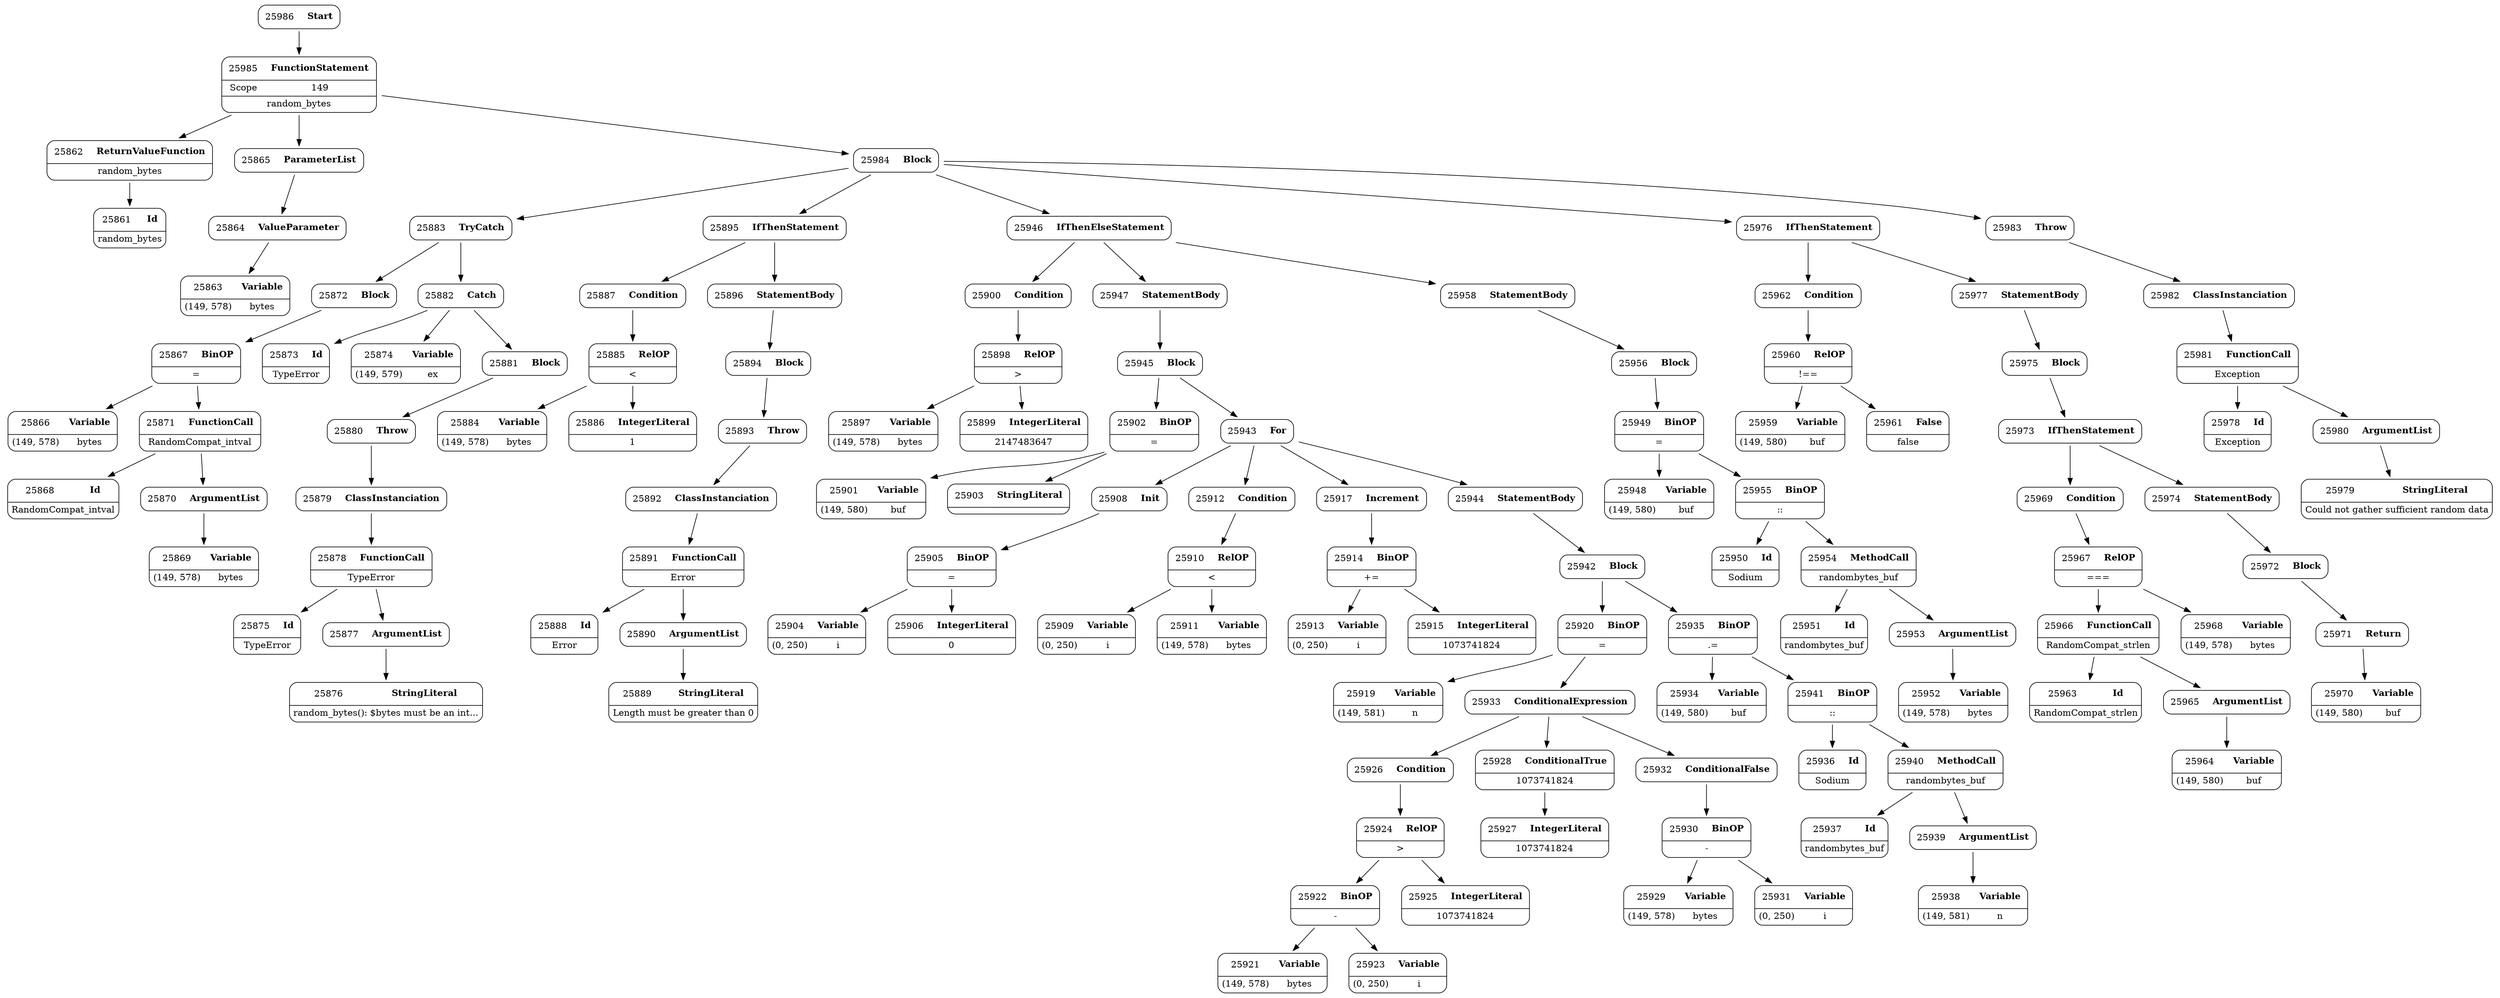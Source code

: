 digraph ast {
node [shape=none];
25861 [label=<<TABLE border='1' cellspacing='0' cellpadding='10' style='rounded' ><TR><TD border='0'>25861</TD><TD border='0'><B>Id</B></TD></TR><HR/><TR><TD border='0' cellpadding='5' colspan='2'>random_bytes</TD></TR></TABLE>>];
25862 [label=<<TABLE border='1' cellspacing='0' cellpadding='10' style='rounded' ><TR><TD border='0'>25862</TD><TD border='0'><B>ReturnValueFunction</B></TD></TR><HR/><TR><TD border='0' cellpadding='5' colspan='2'>random_bytes</TD></TR></TABLE>>];
25862 -> 25861 [weight=2];
25863 [label=<<TABLE border='1' cellspacing='0' cellpadding='10' style='rounded' ><TR><TD border='0'>25863</TD><TD border='0'><B>Variable</B></TD></TR><HR/><TR><TD border='0' cellpadding='5'>(149, 578)</TD><TD border='0' cellpadding='5'>bytes</TD></TR></TABLE>>];
25864 [label=<<TABLE border='1' cellspacing='0' cellpadding='10' style='rounded' ><TR><TD border='0'>25864</TD><TD border='0'><B>ValueParameter</B></TD></TR></TABLE>>];
25864 -> 25863 [weight=2];
25865 [label=<<TABLE border='1' cellspacing='0' cellpadding='10' style='rounded' ><TR><TD border='0'>25865</TD><TD border='0'><B>ParameterList</B></TD></TR></TABLE>>];
25865 -> 25864 [weight=2];
25866 [label=<<TABLE border='1' cellspacing='0' cellpadding='10' style='rounded' ><TR><TD border='0'>25866</TD><TD border='0'><B>Variable</B></TD></TR><HR/><TR><TD border='0' cellpadding='5'>(149, 578)</TD><TD border='0' cellpadding='5'>bytes</TD></TR></TABLE>>];
25867 [label=<<TABLE border='1' cellspacing='0' cellpadding='10' style='rounded' ><TR><TD border='0'>25867</TD><TD border='0'><B>BinOP</B></TD></TR><HR/><TR><TD border='0' cellpadding='5' colspan='2'>=</TD></TR></TABLE>>];
25867 -> 25866 [weight=2];
25867 -> 25871 [weight=2];
25868 [label=<<TABLE border='1' cellspacing='0' cellpadding='10' style='rounded' ><TR><TD border='0'>25868</TD><TD border='0'><B>Id</B></TD></TR><HR/><TR><TD border='0' cellpadding='5' colspan='2'>RandomCompat_intval</TD></TR></TABLE>>];
25869 [label=<<TABLE border='1' cellspacing='0' cellpadding='10' style='rounded' ><TR><TD border='0'>25869</TD><TD border='0'><B>Variable</B></TD></TR><HR/><TR><TD border='0' cellpadding='5'>(149, 578)</TD><TD border='0' cellpadding='5'>bytes</TD></TR></TABLE>>];
25870 [label=<<TABLE border='1' cellspacing='0' cellpadding='10' style='rounded' ><TR><TD border='0'>25870</TD><TD border='0'><B>ArgumentList</B></TD></TR></TABLE>>];
25870 -> 25869 [weight=2];
25871 [label=<<TABLE border='1' cellspacing='0' cellpadding='10' style='rounded' ><TR><TD border='0'>25871</TD><TD border='0'><B>FunctionCall</B></TD></TR><HR/><TR><TD border='0' cellpadding='5' colspan='2'>RandomCompat_intval</TD></TR></TABLE>>];
25871 -> 25868 [weight=2];
25871 -> 25870 [weight=2];
25872 [label=<<TABLE border='1' cellspacing='0' cellpadding='10' style='rounded' ><TR><TD border='0'>25872</TD><TD border='0'><B>Block</B></TD></TR></TABLE>>];
25872 -> 25867 [weight=2];
25873 [label=<<TABLE border='1' cellspacing='0' cellpadding='10' style='rounded' ><TR><TD border='0'>25873</TD><TD border='0'><B>Id</B></TD></TR><HR/><TR><TD border='0' cellpadding='5' colspan='2'>TypeError</TD></TR></TABLE>>];
25874 [label=<<TABLE border='1' cellspacing='0' cellpadding='10' style='rounded' ><TR><TD border='0'>25874</TD><TD border='0'><B>Variable</B></TD></TR><HR/><TR><TD border='0' cellpadding='5'>(149, 579)</TD><TD border='0' cellpadding='5'>ex</TD></TR></TABLE>>];
25875 [label=<<TABLE border='1' cellspacing='0' cellpadding='10' style='rounded' ><TR><TD border='0'>25875</TD><TD border='0'><B>Id</B></TD></TR><HR/><TR><TD border='0' cellpadding='5' colspan='2'>TypeError</TD></TR></TABLE>>];
25876 [label=<<TABLE border='1' cellspacing='0' cellpadding='10' style='rounded' ><TR><TD border='0'>25876</TD><TD border='0'><B>StringLiteral</B></TD></TR><HR/><TR><TD border='0' cellpadding='5' colspan='2'>random_bytes(): $bytes must be an int...</TD></TR></TABLE>>];
25877 [label=<<TABLE border='1' cellspacing='0' cellpadding='10' style='rounded' ><TR><TD border='0'>25877</TD><TD border='0'><B>ArgumentList</B></TD></TR></TABLE>>];
25877 -> 25876 [weight=2];
25878 [label=<<TABLE border='1' cellspacing='0' cellpadding='10' style='rounded' ><TR><TD border='0'>25878</TD><TD border='0'><B>FunctionCall</B></TD></TR><HR/><TR><TD border='0' cellpadding='5' colspan='2'>TypeError</TD></TR></TABLE>>];
25878 -> 25875 [weight=2];
25878 -> 25877 [weight=2];
25879 [label=<<TABLE border='1' cellspacing='0' cellpadding='10' style='rounded' ><TR><TD border='0'>25879</TD><TD border='0'><B>ClassInstanciation</B></TD></TR></TABLE>>];
25879 -> 25878 [weight=2];
25880 [label=<<TABLE border='1' cellspacing='0' cellpadding='10' style='rounded' ><TR><TD border='0'>25880</TD><TD border='0'><B>Throw</B></TD></TR></TABLE>>];
25880 -> 25879 [weight=2];
25881 [label=<<TABLE border='1' cellspacing='0' cellpadding='10' style='rounded' ><TR><TD border='0'>25881</TD><TD border='0'><B>Block</B></TD></TR></TABLE>>];
25881 -> 25880 [weight=2];
25882 [label=<<TABLE border='1' cellspacing='0' cellpadding='10' style='rounded' ><TR><TD border='0'>25882</TD><TD border='0'><B>Catch</B></TD></TR></TABLE>>];
25882 -> 25873 [weight=2];
25882 -> 25874 [weight=2];
25882 -> 25881 [weight=2];
25883 [label=<<TABLE border='1' cellspacing='0' cellpadding='10' style='rounded' ><TR><TD border='0'>25883</TD><TD border='0'><B>TryCatch</B></TD></TR></TABLE>>];
25883 -> 25872 [weight=2];
25883 -> 25882 [weight=2];
25884 [label=<<TABLE border='1' cellspacing='0' cellpadding='10' style='rounded' ><TR><TD border='0'>25884</TD><TD border='0'><B>Variable</B></TD></TR><HR/><TR><TD border='0' cellpadding='5'>(149, 578)</TD><TD border='0' cellpadding='5'>bytes</TD></TR></TABLE>>];
25885 [label=<<TABLE border='1' cellspacing='0' cellpadding='10' style='rounded' ><TR><TD border='0'>25885</TD><TD border='0'><B>RelOP</B></TD></TR><HR/><TR><TD border='0' cellpadding='5' colspan='2'>&lt;</TD></TR></TABLE>>];
25885 -> 25884 [weight=2];
25885 -> 25886 [weight=2];
25886 [label=<<TABLE border='1' cellspacing='0' cellpadding='10' style='rounded' ><TR><TD border='0'>25886</TD><TD border='0'><B>IntegerLiteral</B></TD></TR><HR/><TR><TD border='0' cellpadding='5' colspan='2'>1</TD></TR></TABLE>>];
25887 [label=<<TABLE border='1' cellspacing='0' cellpadding='10' style='rounded' ><TR><TD border='0'>25887</TD><TD border='0'><B>Condition</B></TD></TR></TABLE>>];
25887 -> 25885 [weight=2];
25888 [label=<<TABLE border='1' cellspacing='0' cellpadding='10' style='rounded' ><TR><TD border='0'>25888</TD><TD border='0'><B>Id</B></TD></TR><HR/><TR><TD border='0' cellpadding='5' colspan='2'>Error</TD></TR></TABLE>>];
25889 [label=<<TABLE border='1' cellspacing='0' cellpadding='10' style='rounded' ><TR><TD border='0'>25889</TD><TD border='0'><B>StringLiteral</B></TD></TR><HR/><TR><TD border='0' cellpadding='5' colspan='2'>Length must be greater than 0</TD></TR></TABLE>>];
25890 [label=<<TABLE border='1' cellspacing='0' cellpadding='10' style='rounded' ><TR><TD border='0'>25890</TD><TD border='0'><B>ArgumentList</B></TD></TR></TABLE>>];
25890 -> 25889 [weight=2];
25891 [label=<<TABLE border='1' cellspacing='0' cellpadding='10' style='rounded' ><TR><TD border='0'>25891</TD><TD border='0'><B>FunctionCall</B></TD></TR><HR/><TR><TD border='0' cellpadding='5' colspan='2'>Error</TD></TR></TABLE>>];
25891 -> 25888 [weight=2];
25891 -> 25890 [weight=2];
25892 [label=<<TABLE border='1' cellspacing='0' cellpadding='10' style='rounded' ><TR><TD border='0'>25892</TD><TD border='0'><B>ClassInstanciation</B></TD></TR></TABLE>>];
25892 -> 25891 [weight=2];
25893 [label=<<TABLE border='1' cellspacing='0' cellpadding='10' style='rounded' ><TR><TD border='0'>25893</TD><TD border='0'><B>Throw</B></TD></TR></TABLE>>];
25893 -> 25892 [weight=2];
25894 [label=<<TABLE border='1' cellspacing='0' cellpadding='10' style='rounded' ><TR><TD border='0'>25894</TD><TD border='0'><B>Block</B></TD></TR></TABLE>>];
25894 -> 25893 [weight=2];
25895 [label=<<TABLE border='1' cellspacing='0' cellpadding='10' style='rounded' ><TR><TD border='0'>25895</TD><TD border='0'><B>IfThenStatement</B></TD></TR></TABLE>>];
25895 -> 25887 [weight=2];
25895 -> 25896 [weight=2];
25896 [label=<<TABLE border='1' cellspacing='0' cellpadding='10' style='rounded' ><TR><TD border='0'>25896</TD><TD border='0'><B>StatementBody</B></TD></TR></TABLE>>];
25896 -> 25894 [weight=2];
25897 [label=<<TABLE border='1' cellspacing='0' cellpadding='10' style='rounded' ><TR><TD border='0'>25897</TD><TD border='0'><B>Variable</B></TD></TR><HR/><TR><TD border='0' cellpadding='5'>(149, 578)</TD><TD border='0' cellpadding='5'>bytes</TD></TR></TABLE>>];
25898 [label=<<TABLE border='1' cellspacing='0' cellpadding='10' style='rounded' ><TR><TD border='0'>25898</TD><TD border='0'><B>RelOP</B></TD></TR><HR/><TR><TD border='0' cellpadding='5' colspan='2'>&gt;</TD></TR></TABLE>>];
25898 -> 25897 [weight=2];
25898 -> 25899 [weight=2];
25899 [label=<<TABLE border='1' cellspacing='0' cellpadding='10' style='rounded' ><TR><TD border='0'>25899</TD><TD border='0'><B>IntegerLiteral</B></TD></TR><HR/><TR><TD border='0' cellpadding='5' colspan='2'>2147483647</TD></TR></TABLE>>];
25900 [label=<<TABLE border='1' cellspacing='0' cellpadding='10' style='rounded' ><TR><TD border='0'>25900</TD><TD border='0'><B>Condition</B></TD></TR></TABLE>>];
25900 -> 25898 [weight=2];
25901 [label=<<TABLE border='1' cellspacing='0' cellpadding='10' style='rounded' ><TR><TD border='0'>25901</TD><TD border='0'><B>Variable</B></TD></TR><HR/><TR><TD border='0' cellpadding='5'>(149, 580)</TD><TD border='0' cellpadding='5'>buf</TD></TR></TABLE>>];
25902 [label=<<TABLE border='1' cellspacing='0' cellpadding='10' style='rounded' ><TR><TD border='0'>25902</TD><TD border='0'><B>BinOP</B></TD></TR><HR/><TR><TD border='0' cellpadding='5' colspan='2'>=</TD></TR></TABLE>>];
25902 -> 25901 [weight=2];
25902 -> 25903 [weight=2];
25903 [label=<<TABLE border='1' cellspacing='0' cellpadding='10' style='rounded' ><TR><TD border='0'>25903</TD><TD border='0'><B>StringLiteral</B></TD></TR><HR/><TR><TD border='0' cellpadding='5' colspan='2'></TD></TR></TABLE>>];
25904 [label=<<TABLE border='1' cellspacing='0' cellpadding='10' style='rounded' ><TR><TD border='0'>25904</TD><TD border='0'><B>Variable</B></TD></TR><HR/><TR><TD border='0' cellpadding='5'>(0, 250)</TD><TD border='0' cellpadding='5'>i</TD></TR></TABLE>>];
25905 [label=<<TABLE border='1' cellspacing='0' cellpadding='10' style='rounded' ><TR><TD border='0'>25905</TD><TD border='0'><B>BinOP</B></TD></TR><HR/><TR><TD border='0' cellpadding='5' colspan='2'>=</TD></TR></TABLE>>];
25905 -> 25904 [weight=2];
25905 -> 25906 [weight=2];
25906 [label=<<TABLE border='1' cellspacing='0' cellpadding='10' style='rounded' ><TR><TD border='0'>25906</TD><TD border='0'><B>IntegerLiteral</B></TD></TR><HR/><TR><TD border='0' cellpadding='5' colspan='2'>0</TD></TR></TABLE>>];
25908 [label=<<TABLE border='1' cellspacing='0' cellpadding='10' style='rounded' ><TR><TD border='0'>25908</TD><TD border='0'><B>Init</B></TD></TR></TABLE>>];
25908 -> 25905 [weight=2];
25909 [label=<<TABLE border='1' cellspacing='0' cellpadding='10' style='rounded' ><TR><TD border='0'>25909</TD><TD border='0'><B>Variable</B></TD></TR><HR/><TR><TD border='0' cellpadding='5'>(0, 250)</TD><TD border='0' cellpadding='5'>i</TD></TR></TABLE>>];
25910 [label=<<TABLE border='1' cellspacing='0' cellpadding='10' style='rounded' ><TR><TD border='0'>25910</TD><TD border='0'><B>RelOP</B></TD></TR><HR/><TR><TD border='0' cellpadding='5' colspan='2'>&lt;</TD></TR></TABLE>>];
25910 -> 25909 [weight=2];
25910 -> 25911 [weight=2];
25911 [label=<<TABLE border='1' cellspacing='0' cellpadding='10' style='rounded' ><TR><TD border='0'>25911</TD><TD border='0'><B>Variable</B></TD></TR><HR/><TR><TD border='0' cellpadding='5'>(149, 578)</TD><TD border='0' cellpadding='5'>bytes</TD></TR></TABLE>>];
25912 [label=<<TABLE border='1' cellspacing='0' cellpadding='10' style='rounded' ><TR><TD border='0'>25912</TD><TD border='0'><B>Condition</B></TD></TR></TABLE>>];
25912 -> 25910 [weight=2];
25913 [label=<<TABLE border='1' cellspacing='0' cellpadding='10' style='rounded' ><TR><TD border='0'>25913</TD><TD border='0'><B>Variable</B></TD></TR><HR/><TR><TD border='0' cellpadding='5'>(0, 250)</TD><TD border='0' cellpadding='5'>i</TD></TR></TABLE>>];
25914 [label=<<TABLE border='1' cellspacing='0' cellpadding='10' style='rounded' ><TR><TD border='0'>25914</TD><TD border='0'><B>BinOP</B></TD></TR><HR/><TR><TD border='0' cellpadding='5' colspan='2'>+=</TD></TR></TABLE>>];
25914 -> 25913 [weight=2];
25914 -> 25915 [weight=2];
25915 [label=<<TABLE border='1' cellspacing='0' cellpadding='10' style='rounded' ><TR><TD border='0'>25915</TD><TD border='0'><B>IntegerLiteral</B></TD></TR><HR/><TR><TD border='0' cellpadding='5' colspan='2'>1073741824</TD></TR></TABLE>>];
25917 [label=<<TABLE border='1' cellspacing='0' cellpadding='10' style='rounded' ><TR><TD border='0'>25917</TD><TD border='0'><B>Increment</B></TD></TR></TABLE>>];
25917 -> 25914 [weight=2];
25919 [label=<<TABLE border='1' cellspacing='0' cellpadding='10' style='rounded' ><TR><TD border='0'>25919</TD><TD border='0'><B>Variable</B></TD></TR><HR/><TR><TD border='0' cellpadding='5'>(149, 581)</TD><TD border='0' cellpadding='5'>n</TD></TR></TABLE>>];
25920 [label=<<TABLE border='1' cellspacing='0' cellpadding='10' style='rounded' ><TR><TD border='0'>25920</TD><TD border='0'><B>BinOP</B></TD></TR><HR/><TR><TD border='0' cellpadding='5' colspan='2'>=</TD></TR></TABLE>>];
25920 -> 25919 [weight=2];
25920 -> 25933 [weight=2];
25921 [label=<<TABLE border='1' cellspacing='0' cellpadding='10' style='rounded' ><TR><TD border='0'>25921</TD><TD border='0'><B>Variable</B></TD></TR><HR/><TR><TD border='0' cellpadding='5'>(149, 578)</TD><TD border='0' cellpadding='5'>bytes</TD></TR></TABLE>>];
25922 [label=<<TABLE border='1' cellspacing='0' cellpadding='10' style='rounded' ><TR><TD border='0'>25922</TD><TD border='0'><B>BinOP</B></TD></TR><HR/><TR><TD border='0' cellpadding='5' colspan='2'>-</TD></TR></TABLE>>];
25922 -> 25921 [weight=2];
25922 -> 25923 [weight=2];
25923 [label=<<TABLE border='1' cellspacing='0' cellpadding='10' style='rounded' ><TR><TD border='0'>25923</TD><TD border='0'><B>Variable</B></TD></TR><HR/><TR><TD border='0' cellpadding='5'>(0, 250)</TD><TD border='0' cellpadding='5'>i</TD></TR></TABLE>>];
25924 [label=<<TABLE border='1' cellspacing='0' cellpadding='10' style='rounded' ><TR><TD border='0'>25924</TD><TD border='0'><B>RelOP</B></TD></TR><HR/><TR><TD border='0' cellpadding='5' colspan='2'>&gt;</TD></TR></TABLE>>];
25924 -> 25922 [weight=2];
25924 -> 25925 [weight=2];
25925 [label=<<TABLE border='1' cellspacing='0' cellpadding='10' style='rounded' ><TR><TD border='0'>25925</TD><TD border='0'><B>IntegerLiteral</B></TD></TR><HR/><TR><TD border='0' cellpadding='5' colspan='2'>1073741824</TD></TR></TABLE>>];
25926 [label=<<TABLE border='1' cellspacing='0' cellpadding='10' style='rounded' ><TR><TD border='0'>25926</TD><TD border='0'><B>Condition</B></TD></TR></TABLE>>];
25926 -> 25924 [weight=2];
25927 [label=<<TABLE border='1' cellspacing='0' cellpadding='10' style='rounded' ><TR><TD border='0'>25927</TD><TD border='0'><B>IntegerLiteral</B></TD></TR><HR/><TR><TD border='0' cellpadding='5' colspan='2'>1073741824</TD></TR></TABLE>>];
25928 [label=<<TABLE border='1' cellspacing='0' cellpadding='10' style='rounded' ><TR><TD border='0'>25928</TD><TD border='0'><B>ConditionalTrue</B></TD></TR><HR/><TR><TD border='0' cellpadding='5' colspan='2'>1073741824</TD></TR></TABLE>>];
25928 -> 25927 [weight=2];
25929 [label=<<TABLE border='1' cellspacing='0' cellpadding='10' style='rounded' ><TR><TD border='0'>25929</TD><TD border='0'><B>Variable</B></TD></TR><HR/><TR><TD border='0' cellpadding='5'>(149, 578)</TD><TD border='0' cellpadding='5'>bytes</TD></TR></TABLE>>];
25930 [label=<<TABLE border='1' cellspacing='0' cellpadding='10' style='rounded' ><TR><TD border='0'>25930</TD><TD border='0'><B>BinOP</B></TD></TR><HR/><TR><TD border='0' cellpadding='5' colspan='2'>-</TD></TR></TABLE>>];
25930 -> 25929 [weight=2];
25930 -> 25931 [weight=2];
25931 [label=<<TABLE border='1' cellspacing='0' cellpadding='10' style='rounded' ><TR><TD border='0'>25931</TD><TD border='0'><B>Variable</B></TD></TR><HR/><TR><TD border='0' cellpadding='5'>(0, 250)</TD><TD border='0' cellpadding='5'>i</TD></TR></TABLE>>];
25932 [label=<<TABLE border='1' cellspacing='0' cellpadding='10' style='rounded' ><TR><TD border='0'>25932</TD><TD border='0'><B>ConditionalFalse</B></TD></TR></TABLE>>];
25932 -> 25930 [weight=2];
25933 [label=<<TABLE border='1' cellspacing='0' cellpadding='10' style='rounded' ><TR><TD border='0'>25933</TD><TD border='0'><B>ConditionalExpression</B></TD></TR></TABLE>>];
25933 -> 25926 [weight=2];
25933 -> 25928 [weight=2];
25933 -> 25932 [weight=2];
25934 [label=<<TABLE border='1' cellspacing='0' cellpadding='10' style='rounded' ><TR><TD border='0'>25934</TD><TD border='0'><B>Variable</B></TD></TR><HR/><TR><TD border='0' cellpadding='5'>(149, 580)</TD><TD border='0' cellpadding='5'>buf</TD></TR></TABLE>>];
25935 [label=<<TABLE border='1' cellspacing='0' cellpadding='10' style='rounded' ><TR><TD border='0'>25935</TD><TD border='0'><B>BinOP</B></TD></TR><HR/><TR><TD border='0' cellpadding='5' colspan='2'>.=</TD></TR></TABLE>>];
25935 -> 25934 [weight=2];
25935 -> 25941 [weight=2];
25936 [label=<<TABLE border='1' cellspacing='0' cellpadding='10' style='rounded' ><TR><TD border='0'>25936</TD><TD border='0'><B>Id</B></TD></TR><HR/><TR><TD border='0' cellpadding='5' colspan='2'>Sodium</TD></TR></TABLE>>];
25937 [label=<<TABLE border='1' cellspacing='0' cellpadding='10' style='rounded' ><TR><TD border='0'>25937</TD><TD border='0'><B>Id</B></TD></TR><HR/><TR><TD border='0' cellpadding='5' colspan='2'>randombytes_buf</TD></TR></TABLE>>];
25938 [label=<<TABLE border='1' cellspacing='0' cellpadding='10' style='rounded' ><TR><TD border='0'>25938</TD><TD border='0'><B>Variable</B></TD></TR><HR/><TR><TD border='0' cellpadding='5'>(149, 581)</TD><TD border='0' cellpadding='5'>n</TD></TR></TABLE>>];
25939 [label=<<TABLE border='1' cellspacing='0' cellpadding='10' style='rounded' ><TR><TD border='0'>25939</TD><TD border='0'><B>ArgumentList</B></TD></TR></TABLE>>];
25939 -> 25938 [weight=2];
25940 [label=<<TABLE border='1' cellspacing='0' cellpadding='10' style='rounded' ><TR><TD border='0'>25940</TD><TD border='0'><B>MethodCall</B></TD></TR><HR/><TR><TD border='0' cellpadding='5' colspan='2'>randombytes_buf</TD></TR></TABLE>>];
25940 -> 25937 [weight=2];
25940 -> 25939 [weight=2];
25941 [label=<<TABLE border='1' cellspacing='0' cellpadding='10' style='rounded' ><TR><TD border='0'>25941</TD><TD border='0'><B>BinOP</B></TD></TR><HR/><TR><TD border='0' cellpadding='5' colspan='2'>::</TD></TR></TABLE>>];
25941 -> 25936 [weight=2];
25941 -> 25940 [weight=2];
25942 [label=<<TABLE border='1' cellspacing='0' cellpadding='10' style='rounded' ><TR><TD border='0'>25942</TD><TD border='0'><B>Block</B></TD></TR></TABLE>>];
25942 -> 25920 [weight=2];
25942 -> 25935 [weight=2];
25943 [label=<<TABLE border='1' cellspacing='0' cellpadding='10' style='rounded' ><TR><TD border='0'>25943</TD><TD border='0'><B>For</B></TD></TR></TABLE>>];
25943 -> 25908 [weight=2];
25943 -> 25912 [weight=2];
25943 -> 25917 [weight=2];
25943 -> 25944 [weight=2];
25944 [label=<<TABLE border='1' cellspacing='0' cellpadding='10' style='rounded' ><TR><TD border='0'>25944</TD><TD border='0'><B>StatementBody</B></TD></TR></TABLE>>];
25944 -> 25942 [weight=2];
25945 [label=<<TABLE border='1' cellspacing='0' cellpadding='10' style='rounded' ><TR><TD border='0'>25945</TD><TD border='0'><B>Block</B></TD></TR></TABLE>>];
25945 -> 25902 [weight=2];
25945 -> 25943 [weight=2];
25946 [label=<<TABLE border='1' cellspacing='0' cellpadding='10' style='rounded' ><TR><TD border='0'>25946</TD><TD border='0'><B>IfThenElseStatement</B></TD></TR></TABLE>>];
25946 -> 25900 [weight=2];
25946 -> 25947 [weight=2];
25946 -> 25958 [weight=2];
25947 [label=<<TABLE border='1' cellspacing='0' cellpadding='10' style='rounded' ><TR><TD border='0'>25947</TD><TD border='0'><B>StatementBody</B></TD></TR></TABLE>>];
25947 -> 25945 [weight=2];
25948 [label=<<TABLE border='1' cellspacing='0' cellpadding='10' style='rounded' ><TR><TD border='0'>25948</TD><TD border='0'><B>Variable</B></TD></TR><HR/><TR><TD border='0' cellpadding='5'>(149, 580)</TD><TD border='0' cellpadding='5'>buf</TD></TR></TABLE>>];
25949 [label=<<TABLE border='1' cellspacing='0' cellpadding='10' style='rounded' ><TR><TD border='0'>25949</TD><TD border='0'><B>BinOP</B></TD></TR><HR/><TR><TD border='0' cellpadding='5' colspan='2'>=</TD></TR></TABLE>>];
25949 -> 25948 [weight=2];
25949 -> 25955 [weight=2];
25950 [label=<<TABLE border='1' cellspacing='0' cellpadding='10' style='rounded' ><TR><TD border='0'>25950</TD><TD border='0'><B>Id</B></TD></TR><HR/><TR><TD border='0' cellpadding='5' colspan='2'>Sodium</TD></TR></TABLE>>];
25951 [label=<<TABLE border='1' cellspacing='0' cellpadding='10' style='rounded' ><TR><TD border='0'>25951</TD><TD border='0'><B>Id</B></TD></TR><HR/><TR><TD border='0' cellpadding='5' colspan='2'>randombytes_buf</TD></TR></TABLE>>];
25952 [label=<<TABLE border='1' cellspacing='0' cellpadding='10' style='rounded' ><TR><TD border='0'>25952</TD><TD border='0'><B>Variable</B></TD></TR><HR/><TR><TD border='0' cellpadding='5'>(149, 578)</TD><TD border='0' cellpadding='5'>bytes</TD></TR></TABLE>>];
25953 [label=<<TABLE border='1' cellspacing='0' cellpadding='10' style='rounded' ><TR><TD border='0'>25953</TD><TD border='0'><B>ArgumentList</B></TD></TR></TABLE>>];
25953 -> 25952 [weight=2];
25954 [label=<<TABLE border='1' cellspacing='0' cellpadding='10' style='rounded' ><TR><TD border='0'>25954</TD><TD border='0'><B>MethodCall</B></TD></TR><HR/><TR><TD border='0' cellpadding='5' colspan='2'>randombytes_buf</TD></TR></TABLE>>];
25954 -> 25951 [weight=2];
25954 -> 25953 [weight=2];
25955 [label=<<TABLE border='1' cellspacing='0' cellpadding='10' style='rounded' ><TR><TD border='0'>25955</TD><TD border='0'><B>BinOP</B></TD></TR><HR/><TR><TD border='0' cellpadding='5' colspan='2'>::</TD></TR></TABLE>>];
25955 -> 25950 [weight=2];
25955 -> 25954 [weight=2];
25956 [label=<<TABLE border='1' cellspacing='0' cellpadding='10' style='rounded' ><TR><TD border='0'>25956</TD><TD border='0'><B>Block</B></TD></TR></TABLE>>];
25956 -> 25949 [weight=2];
25958 [label=<<TABLE border='1' cellspacing='0' cellpadding='10' style='rounded' ><TR><TD border='0'>25958</TD><TD border='0'><B>StatementBody</B></TD></TR></TABLE>>];
25958 -> 25956 [weight=2];
25959 [label=<<TABLE border='1' cellspacing='0' cellpadding='10' style='rounded' ><TR><TD border='0'>25959</TD><TD border='0'><B>Variable</B></TD></TR><HR/><TR><TD border='0' cellpadding='5'>(149, 580)</TD><TD border='0' cellpadding='5'>buf</TD></TR></TABLE>>];
25960 [label=<<TABLE border='1' cellspacing='0' cellpadding='10' style='rounded' ><TR><TD border='0'>25960</TD><TD border='0'><B>RelOP</B></TD></TR><HR/><TR><TD border='0' cellpadding='5' colspan='2'>!==</TD></TR></TABLE>>];
25960 -> 25959 [weight=2];
25960 -> 25961 [weight=2];
25961 [label=<<TABLE border='1' cellspacing='0' cellpadding='10' style='rounded' ><TR><TD border='0'>25961</TD><TD border='0'><B>False</B></TD></TR><HR/><TR><TD border='0' cellpadding='5' colspan='2'>false</TD></TR></TABLE>>];
25962 [label=<<TABLE border='1' cellspacing='0' cellpadding='10' style='rounded' ><TR><TD border='0'>25962</TD><TD border='0'><B>Condition</B></TD></TR></TABLE>>];
25962 -> 25960 [weight=2];
25963 [label=<<TABLE border='1' cellspacing='0' cellpadding='10' style='rounded' ><TR><TD border='0'>25963</TD><TD border='0'><B>Id</B></TD></TR><HR/><TR><TD border='0' cellpadding='5' colspan='2'>RandomCompat_strlen</TD></TR></TABLE>>];
25964 [label=<<TABLE border='1' cellspacing='0' cellpadding='10' style='rounded' ><TR><TD border='0'>25964</TD><TD border='0'><B>Variable</B></TD></TR><HR/><TR><TD border='0' cellpadding='5'>(149, 580)</TD><TD border='0' cellpadding='5'>buf</TD></TR></TABLE>>];
25965 [label=<<TABLE border='1' cellspacing='0' cellpadding='10' style='rounded' ><TR><TD border='0'>25965</TD><TD border='0'><B>ArgumentList</B></TD></TR></TABLE>>];
25965 -> 25964 [weight=2];
25966 [label=<<TABLE border='1' cellspacing='0' cellpadding='10' style='rounded' ><TR><TD border='0'>25966</TD><TD border='0'><B>FunctionCall</B></TD></TR><HR/><TR><TD border='0' cellpadding='5' colspan='2'>RandomCompat_strlen</TD></TR></TABLE>>];
25966 -> 25963 [weight=2];
25966 -> 25965 [weight=2];
25967 [label=<<TABLE border='1' cellspacing='0' cellpadding='10' style='rounded' ><TR><TD border='0'>25967</TD><TD border='0'><B>RelOP</B></TD></TR><HR/><TR><TD border='0' cellpadding='5' colspan='2'>===</TD></TR></TABLE>>];
25967 -> 25966 [weight=2];
25967 -> 25968 [weight=2];
25968 [label=<<TABLE border='1' cellspacing='0' cellpadding='10' style='rounded' ><TR><TD border='0'>25968</TD><TD border='0'><B>Variable</B></TD></TR><HR/><TR><TD border='0' cellpadding='5'>(149, 578)</TD><TD border='0' cellpadding='5'>bytes</TD></TR></TABLE>>];
25969 [label=<<TABLE border='1' cellspacing='0' cellpadding='10' style='rounded' ><TR><TD border='0'>25969</TD><TD border='0'><B>Condition</B></TD></TR></TABLE>>];
25969 -> 25967 [weight=2];
25970 [label=<<TABLE border='1' cellspacing='0' cellpadding='10' style='rounded' ><TR><TD border='0'>25970</TD><TD border='0'><B>Variable</B></TD></TR><HR/><TR><TD border='0' cellpadding='5'>(149, 580)</TD><TD border='0' cellpadding='5'>buf</TD></TR></TABLE>>];
25971 [label=<<TABLE border='1' cellspacing='0' cellpadding='10' style='rounded' ><TR><TD border='0'>25971</TD><TD border='0'><B>Return</B></TD></TR></TABLE>>];
25971 -> 25970 [weight=2];
25972 [label=<<TABLE border='1' cellspacing='0' cellpadding='10' style='rounded' ><TR><TD border='0'>25972</TD><TD border='0'><B>Block</B></TD></TR></TABLE>>];
25972 -> 25971 [weight=2];
25973 [label=<<TABLE border='1' cellspacing='0' cellpadding='10' style='rounded' ><TR><TD border='0'>25973</TD><TD border='0'><B>IfThenStatement</B></TD></TR></TABLE>>];
25973 -> 25969 [weight=2];
25973 -> 25974 [weight=2];
25974 [label=<<TABLE border='1' cellspacing='0' cellpadding='10' style='rounded' ><TR><TD border='0'>25974</TD><TD border='0'><B>StatementBody</B></TD></TR></TABLE>>];
25974 -> 25972 [weight=2];
25975 [label=<<TABLE border='1' cellspacing='0' cellpadding='10' style='rounded' ><TR><TD border='0'>25975</TD><TD border='0'><B>Block</B></TD></TR></TABLE>>];
25975 -> 25973 [weight=2];
25976 [label=<<TABLE border='1' cellspacing='0' cellpadding='10' style='rounded' ><TR><TD border='0'>25976</TD><TD border='0'><B>IfThenStatement</B></TD></TR></TABLE>>];
25976 -> 25962 [weight=2];
25976 -> 25977 [weight=2];
25977 [label=<<TABLE border='1' cellspacing='0' cellpadding='10' style='rounded' ><TR><TD border='0'>25977</TD><TD border='0'><B>StatementBody</B></TD></TR></TABLE>>];
25977 -> 25975 [weight=2];
25978 [label=<<TABLE border='1' cellspacing='0' cellpadding='10' style='rounded' ><TR><TD border='0'>25978</TD><TD border='0'><B>Id</B></TD></TR><HR/><TR><TD border='0' cellpadding='5' colspan='2'>Exception</TD></TR></TABLE>>];
25979 [label=<<TABLE border='1' cellspacing='0' cellpadding='10' style='rounded' ><TR><TD border='0'>25979</TD><TD border='0'><B>StringLiteral</B></TD></TR><HR/><TR><TD border='0' cellpadding='5' colspan='2'>Could not gather sufficient random data</TD></TR></TABLE>>];
25980 [label=<<TABLE border='1' cellspacing='0' cellpadding='10' style='rounded' ><TR><TD border='0'>25980</TD><TD border='0'><B>ArgumentList</B></TD></TR></TABLE>>];
25980 -> 25979 [weight=2];
25981 [label=<<TABLE border='1' cellspacing='0' cellpadding='10' style='rounded' ><TR><TD border='0'>25981</TD><TD border='0'><B>FunctionCall</B></TD></TR><HR/><TR><TD border='0' cellpadding='5' colspan='2'>Exception</TD></TR></TABLE>>];
25981 -> 25978 [weight=2];
25981 -> 25980 [weight=2];
25982 [label=<<TABLE border='1' cellspacing='0' cellpadding='10' style='rounded' ><TR><TD border='0'>25982</TD><TD border='0'><B>ClassInstanciation</B></TD></TR></TABLE>>];
25982 -> 25981 [weight=2];
25983 [label=<<TABLE border='1' cellspacing='0' cellpadding='10' style='rounded' ><TR><TD border='0'>25983</TD><TD border='0'><B>Throw</B></TD></TR></TABLE>>];
25983 -> 25982 [weight=2];
25984 [label=<<TABLE border='1' cellspacing='0' cellpadding='10' style='rounded' ><TR><TD border='0'>25984</TD><TD border='0'><B>Block</B></TD></TR></TABLE>>];
25984 -> 25883 [weight=2];
25984 -> 25895 [weight=2];
25984 -> 25946 [weight=2];
25984 -> 25976 [weight=2];
25984 -> 25983 [weight=2];
25985 [label=<<TABLE border='1' cellspacing='0' cellpadding='10' style='rounded' ><TR><TD border='0'>25985</TD><TD border='0'><B>FunctionStatement</B></TD></TR><HR/><TR><TD border='0' cellpadding='5'>Scope</TD><TD border='0' cellpadding='5'>149</TD></TR><HR/><TR><TD border='0' cellpadding='5' colspan='2'>random_bytes</TD></TR></TABLE>>];
25985 -> 25862 [weight=2];
25985 -> 25865 [weight=2];
25985 -> 25984 [weight=2];
25986 [label=<<TABLE border='1' cellspacing='0' cellpadding='10' style='rounded' ><TR><TD border='0'>25986</TD><TD border='0'><B>Start</B></TD></TR></TABLE>>];
25986 -> 25985 [weight=2];
}
